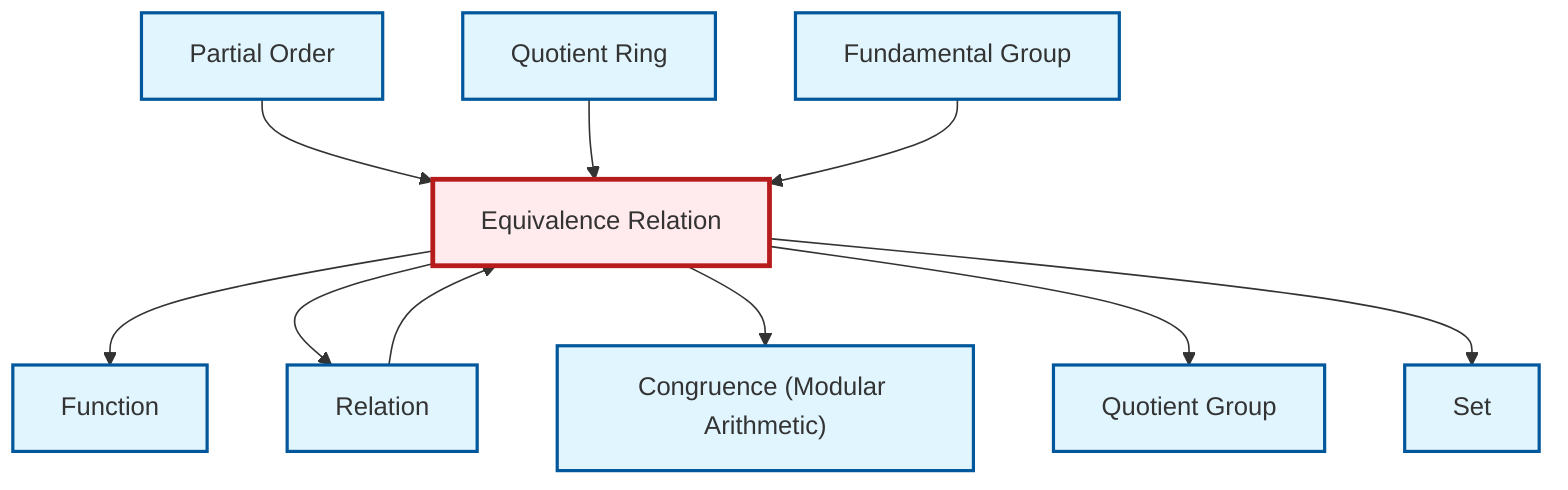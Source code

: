 graph TD
    classDef definition fill:#e1f5fe,stroke:#01579b,stroke-width:2px
    classDef theorem fill:#f3e5f5,stroke:#4a148c,stroke-width:2px
    classDef axiom fill:#fff3e0,stroke:#e65100,stroke-width:2px
    classDef example fill:#e8f5e9,stroke:#1b5e20,stroke-width:2px
    classDef current fill:#ffebee,stroke:#b71c1c,stroke-width:3px
    def-equivalence-relation["Equivalence Relation"]:::definition
    def-relation["Relation"]:::definition
    def-partial-order["Partial Order"]:::definition
    def-congruence["Congruence (Modular Arithmetic)"]:::definition
    def-function["Function"]:::definition
    def-fundamental-group["Fundamental Group"]:::definition
    def-set["Set"]:::definition
    def-quotient-ring["Quotient Ring"]:::definition
    def-quotient-group["Quotient Group"]:::definition
    def-partial-order --> def-equivalence-relation
    def-equivalence-relation --> def-function
    def-equivalence-relation --> def-relation
    def-equivalence-relation --> def-congruence
    def-equivalence-relation --> def-quotient-group
    def-quotient-ring --> def-equivalence-relation
    def-fundamental-group --> def-equivalence-relation
    def-relation --> def-equivalence-relation
    def-equivalence-relation --> def-set
    class def-equivalence-relation current